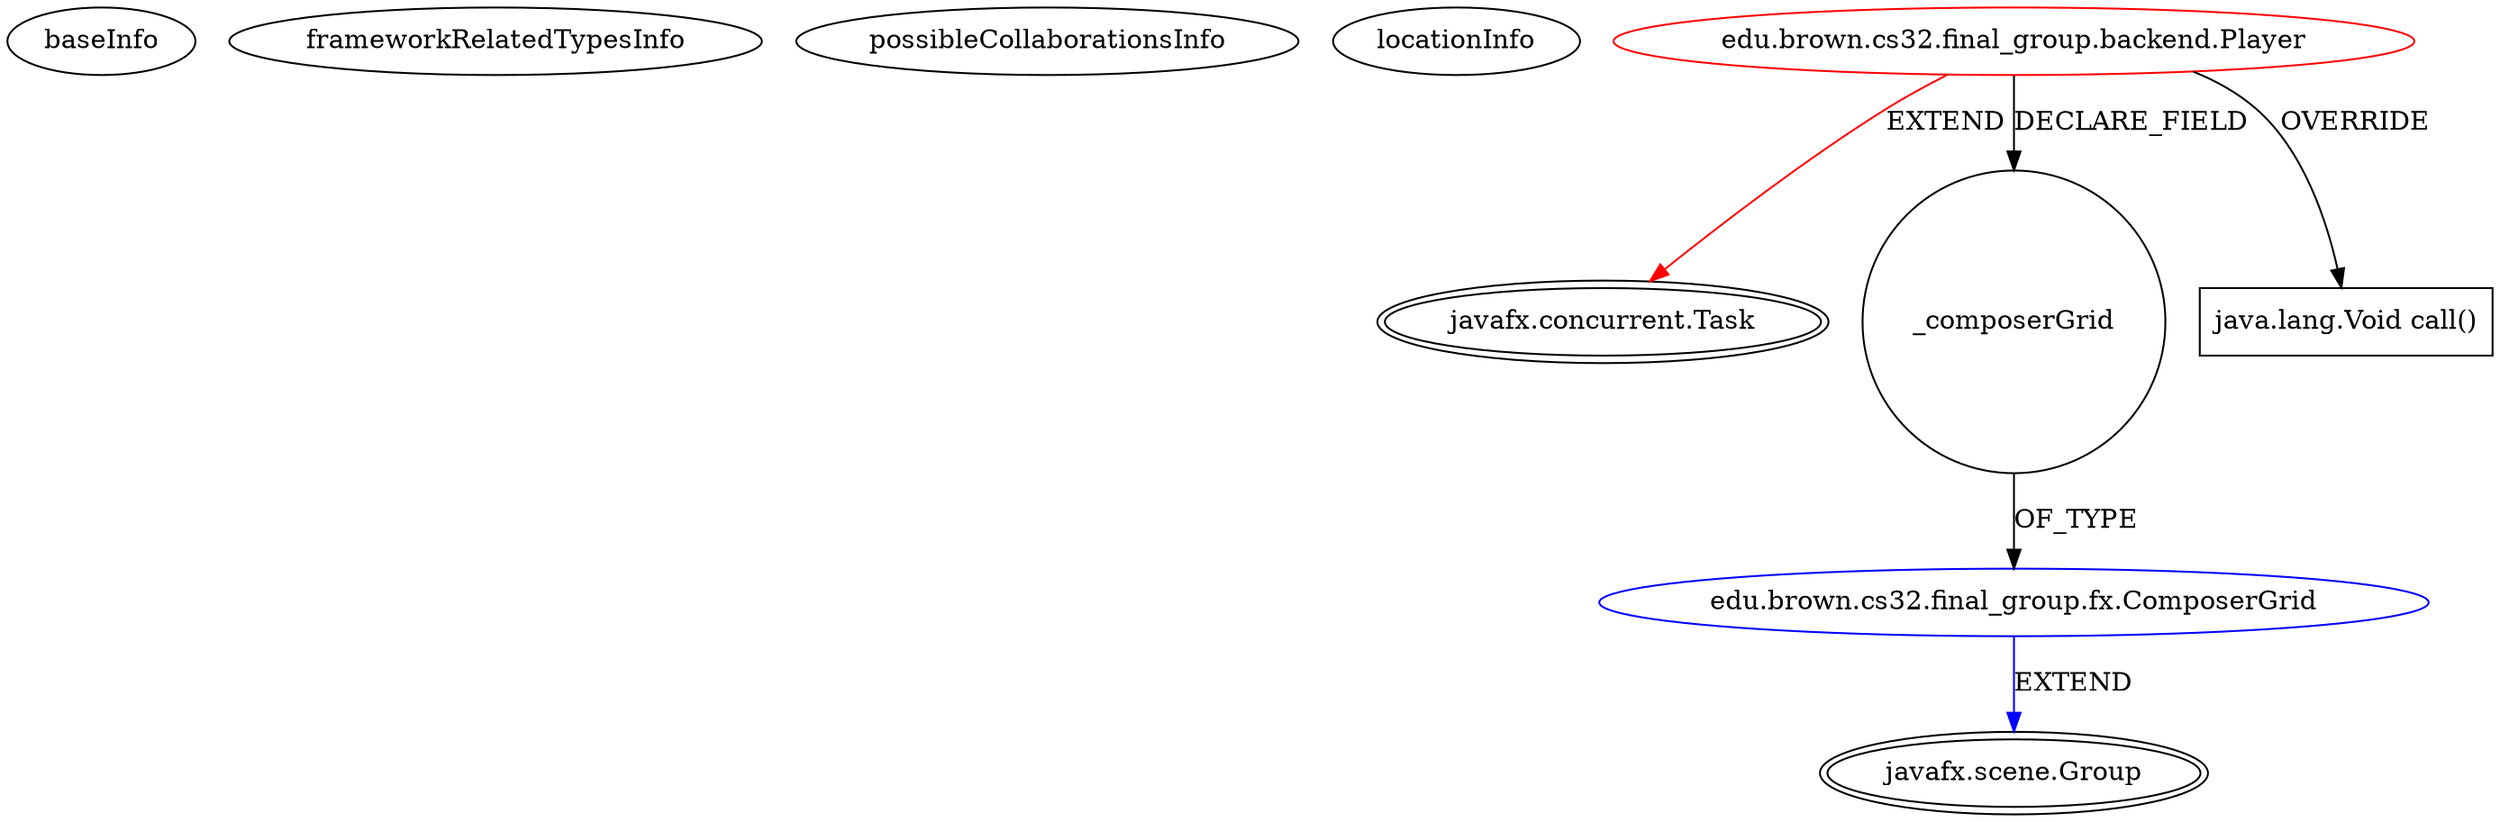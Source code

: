 digraph {
baseInfo[graphId=3200,category="extension_graph",isAnonymous=false,possibleRelation=true]
frameworkRelatedTypesInfo[0="javafx.concurrent.Task"]
possibleCollaborationsInfo[0="3200~FIELD_DECLARATION-~javafx.concurrent.Task ~javafx.scene.Group ~false~false"]
locationInfo[projectName="ireardon-cs32-final",filePath="/ireardon-cs32-final/cs32-final-master/src/edu/brown/cs32/final_group/backend/Player.java",contextSignature="Player",graphId="3200"]
0[label="edu.brown.cs32.final_group.backend.Player",vertexType="ROOT_CLIENT_CLASS_DECLARATION",isFrameworkType=false,color=red]
1[label="javafx.concurrent.Task",vertexType="FRAMEWORK_CLASS_TYPE",isFrameworkType=true,peripheries=2]
2[label="_composerGrid",vertexType="FIELD_DECLARATION",isFrameworkType=false,shape=circle]
3[label="edu.brown.cs32.final_group.fx.ComposerGrid",vertexType="REFERENCE_CLIENT_CLASS_DECLARATION",isFrameworkType=false,color=blue]
4[label="javafx.scene.Group",vertexType="FRAMEWORK_CLASS_TYPE",isFrameworkType=true,peripheries=2]
5[label="java.lang.Void call()",vertexType="OVERRIDING_METHOD_DECLARATION",isFrameworkType=false,shape=box]
0->1[label="EXTEND",color=red]
0->2[label="DECLARE_FIELD"]
3->4[label="EXTEND",color=blue]
2->3[label="OF_TYPE"]
0->5[label="OVERRIDE"]
}
